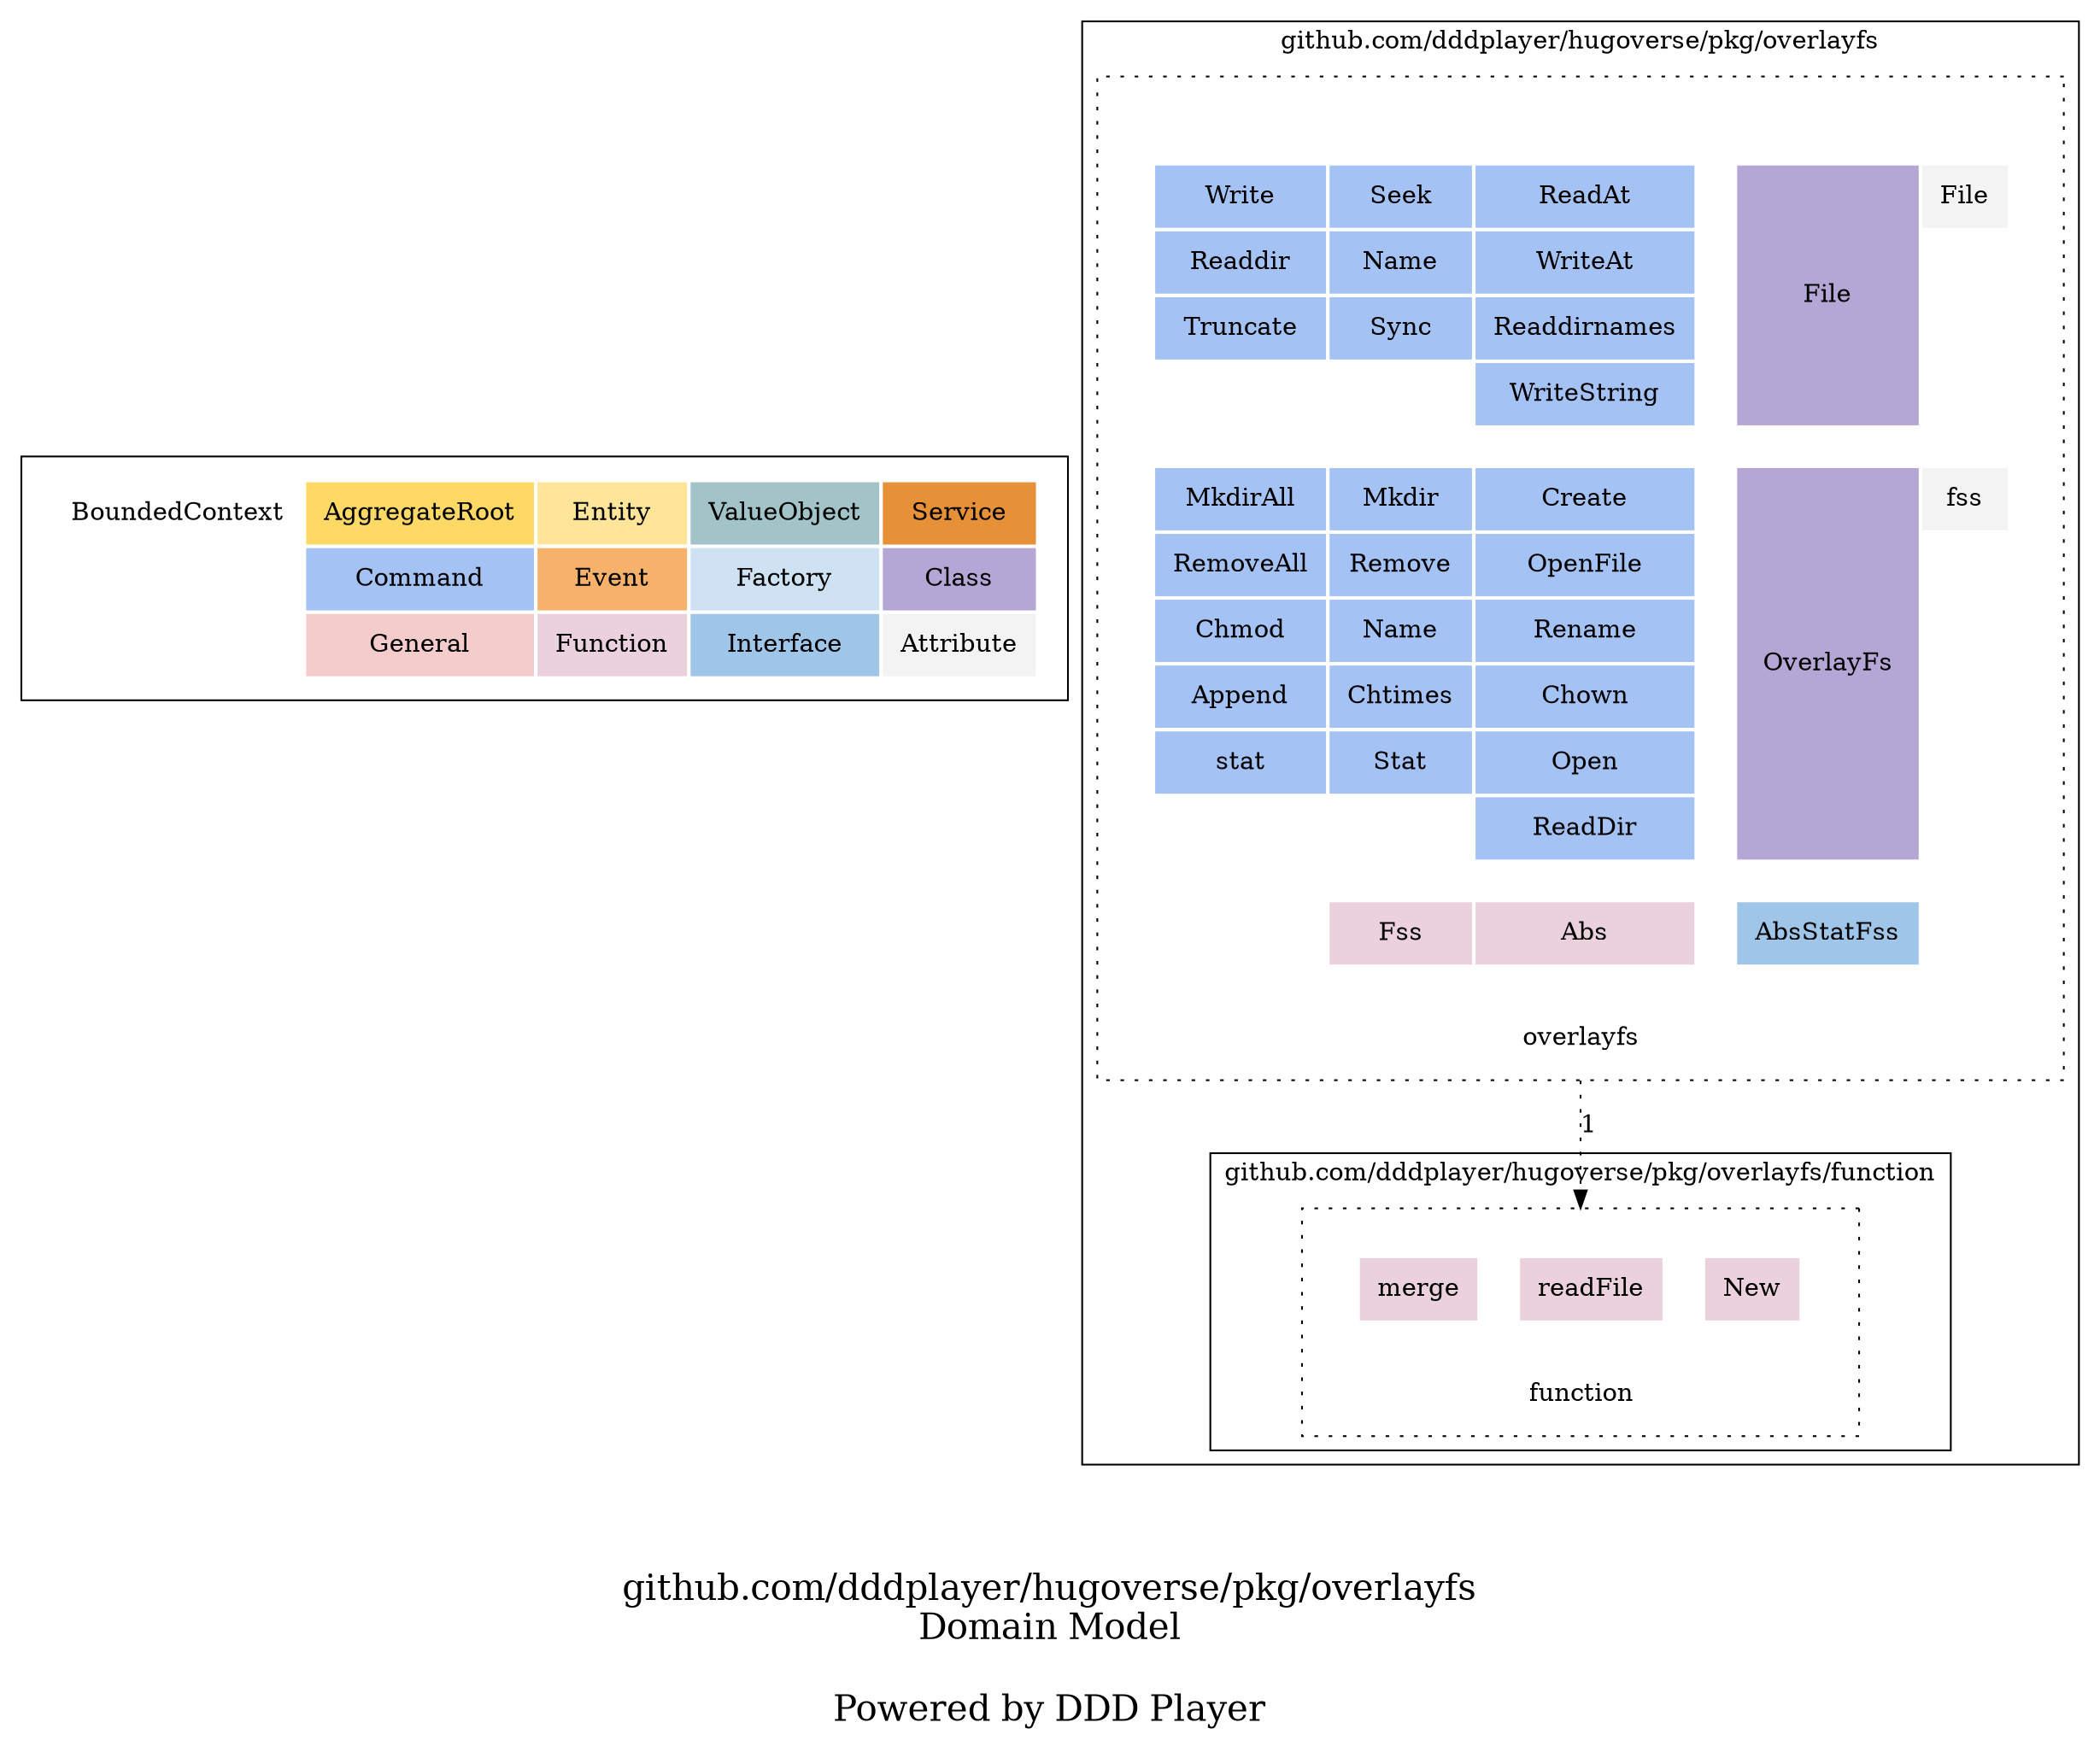 digraph {
	node [style=dotted shape=rect]

    subgraph cluster_ddd_concept{
		node [color=white]

        ddd_concept [label=<
        <table border="0" cellpadding="10">
		<tr>
			<td bgcolor="#ffffff00" rowspan="1" colspan="1">BoundedContext</td>
			<td bgcolor="#ffd966ff" rowspan="1" colspan="1">AggregateRoot</td>
			<td bgcolor="#ffe599ff" rowspan="1" colspan="1">Entity</td>
			<td bgcolor="#a2c4c9ff" rowspan="1" colspan="1">ValueObject</td>
			<td bgcolor="#e69138ff" rowspan="1" colspan="1">Service</td>
		</tr>
		<tr>
			<td bgcolor="white" rowspan="1" colspan="1"></td>
			<td bgcolor="#a4c2f4ff" rowspan="1" colspan="1">Command</td>
			<td bgcolor="#f6b26bff" rowspan="1" colspan="1">Event</td>
			<td bgcolor="#cfe2f3ff" rowspan="1" colspan="1">Factory</td>
			<td bgcolor="#b4a7d6ff" rowspan="1" colspan="1">Class</td>
			
		</tr>
		<tr>
			<td bgcolor="white" rowspan="1" colspan="1"></td>
			<td bgcolor="#f4ccccff" rowspan="1" colspan="1">General</td>
			<td bgcolor="#ead1dcff" rowspan="1" colspan="1">Function</td>
			<td bgcolor="#9fc5e8ff" rowspan="1" colspan="1">Interface</td>
			<td bgcolor="#f3f3f3ff" rowspan="1" colspan="1">Attribute</td>
		</tr>
        </table>
        > ]
	}

    
		subgraph cluster_ddyVTic {
	
		
    	ddyVTic [label=<
        <table border="0" cellpadding="10">
			
				<tr>
		
			<td port="first_blank_row" bgcolor="white" rowspan="1" colspan="1"></td>
	</tr>
				<tr>
		
			<td port="" bgcolor="white" rowspan="1" colspan="1"></td>
	</tr>
				<tr>
		
			<td port="" bgcolor="white" rowspan="1" colspan="1"></td>
			<td port="debUf7" bgcolor="#a4c2f4ff" rowspan="1" colspan="1">Write</td>
			<td port="dbXlgcY" bgcolor="#a4c2f4ff" rowspan="1" colspan="1">Seek</td>
			<td port="deAWgBz" bgcolor="#a4c2f4ff" rowspan="1" colspan="1">ReadAt</td>
			<td port="" bgcolor="white" rowspan="1" colspan="1"></td>
			<td port="debJ3y5" bgcolor="#b4a7d6ff" rowspan="4" colspan="1">File</td>
			<td port="dmxdNA" bgcolor="#f3f3f3ff" rowspan="1" colspan="1">File</td>
			<td port="" bgcolor="white" rowspan="1" colspan="1"></td>
	</tr>
				<tr>
		
			<td port="" bgcolor="white" rowspan="1" colspan="1"></td>
			<td port="dbRJh73" bgcolor="#a4c2f4ff" rowspan="1" colspan="1">Readdir</td>
			<td port="dcpISPN" bgcolor="#a4c2f4ff" rowspan="1" colspan="1">Name</td>
			<td port="dUKpwS" bgcolor="#a4c2f4ff" rowspan="1" colspan="1">WriteAt</td>
			<td port="" bgcolor="white" rowspan="1" colspan="1"></td>
			<td port="" bgcolor="white" rowspan="1" colspan="1"></td>
			<td port="" bgcolor="white" rowspan="1" colspan="1"></td>
	</tr>
				<tr>
		
			<td port="" bgcolor="white" rowspan="1" colspan="1"></td>
			<td port="ddZFN6C" bgcolor="#a4c2f4ff" rowspan="1" colspan="1">Truncate</td>
			<td port="dcrVnij" bgcolor="#a4c2f4ff" rowspan="1" colspan="1">Sync</td>
			<td port="db3fkUR" bgcolor="#a4c2f4ff" rowspan="1" colspan="1">Readdirnames</td>
			<td port="" bgcolor="white" rowspan="1" colspan="1"></td>
			<td port="" bgcolor="white" rowspan="1" colspan="1"></td>
			<td port="" bgcolor="white" rowspan="1" colspan="1"></td>
	</tr>
				<tr>
		
			<td port="" bgcolor="white" rowspan="1" colspan="1"></td>
			<td port="" bgcolor="white" rowspan="1" colspan="1"></td>
			<td port="" bgcolor="white" rowspan="1" colspan="1"></td>
			<td port="deqzS7k" bgcolor="#a4c2f4ff" rowspan="1" colspan="1">WriteString</td>
			<td port="" bgcolor="white" rowspan="1" colspan="1"></td>
			<td port="" bgcolor="white" rowspan="1" colspan="1"></td>
			<td port="" bgcolor="white" rowspan="1" colspan="1"></td>
	</tr>
				<tr>
		
			<td port="" bgcolor="white" rowspan="1" colspan="1"></td>
	</tr>
				<tr>
		
			<td port="" bgcolor="white" rowspan="1" colspan="1"></td>
			<td port="dcbLxF3" bgcolor="#a4c2f4ff" rowspan="1" colspan="1">MkdirAll</td>
			<td port="dcJwFb0" bgcolor="#a4c2f4ff" rowspan="1" colspan="1">Mkdir</td>
			<td port="deov2U7" bgcolor="#a4c2f4ff" rowspan="1" colspan="1">Create</td>
			<td port="" bgcolor="white" rowspan="1" colspan="1"></td>
			<td port="dN0q4I" bgcolor="#b4a7d6ff" rowspan="6" colspan="1">OverlayFs</td>
			<td port="dc17YGP" bgcolor="#f3f3f3ff" rowspan="1" colspan="1">fss</td>
			<td port="" bgcolor="white" rowspan="1" colspan="1"></td>
	</tr>
				<tr>
		
			<td port="" bgcolor="white" rowspan="1" colspan="1"></td>
			<td port="ddeHbNa" bgcolor="#a4c2f4ff" rowspan="1" colspan="1">RemoveAll</td>
			<td port="dcobgn1" bgcolor="#a4c2f4ff" rowspan="1" colspan="1">Remove</td>
			<td port="ddGWJlV" bgcolor="#a4c2f4ff" rowspan="1" colspan="1">OpenFile</td>
			<td port="" bgcolor="white" rowspan="1" colspan="1"></td>
			<td port="" bgcolor="white" rowspan="1" colspan="1"></td>
			<td port="" bgcolor="white" rowspan="1" colspan="1"></td>
	</tr>
				<tr>
		
			<td port="" bgcolor="white" rowspan="1" colspan="1"></td>
			<td port="dKQ06e" bgcolor="#a4c2f4ff" rowspan="1" colspan="1">Chmod</td>
			<td port="dmJKOC" bgcolor="#a4c2f4ff" rowspan="1" colspan="1">Name</td>
			<td port="dcmwoCn" bgcolor="#a4c2f4ff" rowspan="1" colspan="1">Rename</td>
			<td port="" bgcolor="white" rowspan="1" colspan="1"></td>
			<td port="" bgcolor="white" rowspan="1" colspan="1"></td>
			<td port="" bgcolor="white" rowspan="1" colspan="1"></td>
	</tr>
				<tr>
		
			<td port="" bgcolor="white" rowspan="1" colspan="1"></td>
			<td port="dcjDfjf" bgcolor="#a4c2f4ff" rowspan="1" colspan="1">Append</td>
			<td port="db1LAGk" bgcolor="#a4c2f4ff" rowspan="1" colspan="1">Chtimes</td>
			<td port="dem3IuK" bgcolor="#a4c2f4ff" rowspan="1" colspan="1">Chown</td>
			<td port="" bgcolor="white" rowspan="1" colspan="1"></td>
			<td port="" bgcolor="white" rowspan="1" colspan="1"></td>
			<td port="" bgcolor="white" rowspan="1" colspan="1"></td>
	</tr>
				<tr>
		
			<td port="" bgcolor="white" rowspan="1" colspan="1"></td>
			<td port="deOpFlV" bgcolor="#a4c2f4ff" rowspan="1" colspan="1">stat</td>
			<td port="dcsSRw9" bgcolor="#a4c2f4ff" rowspan="1" colspan="1">Stat</td>
			<td port="dNSeJX" bgcolor="#a4c2f4ff" rowspan="1" colspan="1">Open</td>
			<td port="" bgcolor="white" rowspan="1" colspan="1"></td>
			<td port="" bgcolor="white" rowspan="1" colspan="1"></td>
			<td port="" bgcolor="white" rowspan="1" colspan="1"></td>
	</tr>
				<tr>
		
			<td port="" bgcolor="white" rowspan="1" colspan="1"></td>
			<td port="" bgcolor="white" rowspan="1" colspan="1"></td>
			<td port="" bgcolor="white" rowspan="1" colspan="1"></td>
			<td port="dFF6uY" bgcolor="#a4c2f4ff" rowspan="1" colspan="1">ReadDir</td>
			<td port="" bgcolor="white" rowspan="1" colspan="1"></td>
			<td port="" bgcolor="white" rowspan="1" colspan="1"></td>
			<td port="" bgcolor="white" rowspan="1" colspan="1"></td>
	</tr>
				<tr>
		
			<td port="" bgcolor="white" rowspan="1" colspan="1"></td>
	</tr>
				<tr>
		
			<td port="" bgcolor="white" rowspan="1" colspan="1"></td>
			<td port="" bgcolor="white" rowspan="1" colspan="1"></td>
			<td port="dV4cV4" bgcolor="#ead1dcff" rowspan="1" colspan="1">Fss</td>
			<td port="ddJRZi6" bgcolor="#ead1dcff" rowspan="1" colspan="1">Abs</td>
			<td port="" bgcolor="white" rowspan="1" colspan="1"></td>
			<td port="diPTEb" bgcolor="#9fc5e8ff" rowspan="1" colspan="1">AbsStatFss</td>
			<td port="" bgcolor="white" rowspan="1" colspan="1"></td>
			<td port="" bgcolor="white" rowspan="1" colspan="1"></td>
	</tr>
				<tr>
		
			<td port="" bgcolor="white" rowspan="1" colspan="1"></td>
	</tr>
				<tr>
		
			<td port="" bgcolor="white" rowspan="1" colspan="8">overlayfs</td>
	</tr>
        </table>
        > ]
	

	label = "github.com/dddplayer/hugoverse/pkg/overlayfs"

	
		subgraph cluster_dexw6vf {
	
		
    	dexw6vf [label=<
        <table border="0" cellpadding="10">
			
				<tr>
		
			<td port="first_blank_row" bgcolor="white" rowspan="1" colspan="1"></td>
	</tr>
				<tr>
		
			<td port="" bgcolor="white" rowspan="1" colspan="1"></td>
			<td port="dcWfO9t" bgcolor="#ead1dcff" rowspan="1" colspan="1">merge</td>
			<td port="" bgcolor="white" rowspan="1" colspan="1"></td>
			<td port="dcRKIQf" bgcolor="#ead1dcff" rowspan="1" colspan="1">readFile</td>
			<td port="" bgcolor="white" rowspan="1" colspan="1"></td>
			<td port="dclQBTb" bgcolor="#ead1dcff" rowspan="1" colspan="1">New</td>
			<td port="" bgcolor="white" rowspan="1" colspan="1"></td>
	</tr>
				<tr>
		
			<td port="" bgcolor="white" rowspan="1" colspan="1"></td>
	</tr>
				<tr>
		
			<td port="" bgcolor="white" rowspan="1" colspan="8">function</td>
	</tr>
        </table>
        > ]
	

	label = "github.com/dddplayer/hugoverse/pkg/overlayfs/function"

	
    }
    }
		subgraph cluster_dexw6vf {
	
		
    	dexw6vf [label=<
        <table border="0" cellpadding="10">
			
				<tr>
		
			<td port="first_blank_row" bgcolor="white" rowspan="1" colspan="1"></td>
	</tr>
				<tr>
		
			<td port="" bgcolor="white" rowspan="1" colspan="1"></td>
			<td port="dcWfO9t" bgcolor="#ead1dcff" rowspan="1" colspan="1">merge</td>
			<td port="" bgcolor="white" rowspan="1" colspan="1"></td>
			<td port="dcRKIQf" bgcolor="#ead1dcff" rowspan="1" colspan="1">readFile</td>
			<td port="" bgcolor="white" rowspan="1" colspan="1"></td>
			<td port="dclQBTb" bgcolor="#ead1dcff" rowspan="1" colspan="1">New</td>
			<td port="" bgcolor="white" rowspan="1" colspan="1"></td>
	</tr>
				<tr>
		
			<td port="" bgcolor="white" rowspan="1" colspan="1"></td>
	</tr>
				<tr>
		
			<td port="" bgcolor="white" rowspan="1" colspan="8">function</td>
	</tr>
        </table>
        > ]
	

	label = "github.com/dddplayer/hugoverse/pkg/overlayfs/function"

	
    }

	
		ddyVTic -> dexw6vf  [style=dotted arrowhead=normal label="1" tooltip="overlayfs -> function: \n\n"]

	label = "\n\ngithub.com/dddplayer/hugoverse/pkg/overlayfs\nDomain Model\n\nPowered by DDD Player";
    fontsize=20;
}
